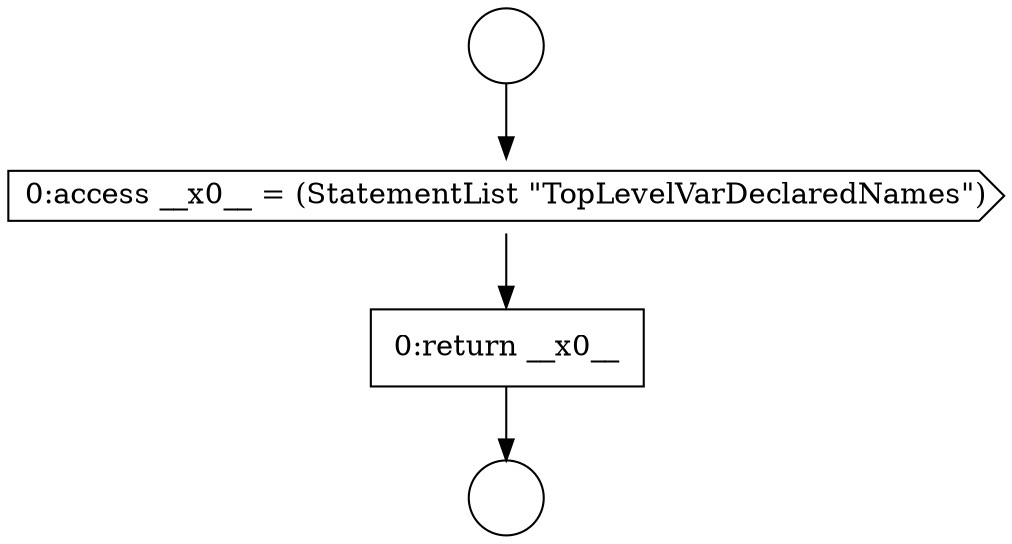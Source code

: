 digraph {
  node7745 [shape=circle label=" " color="black" fillcolor="white" style=filled]
  node7747 [shape=cds, label=<<font color="black">0:access __x0__ = (StatementList &quot;TopLevelVarDeclaredNames&quot;)</font>> color="black" fillcolor="white" style=filled]
  node7748 [shape=none, margin=0, label=<<font color="black">
    <table border="0" cellborder="1" cellspacing="0" cellpadding="10">
      <tr><td align="left">0:return __x0__</td></tr>
    </table>
  </font>> color="black" fillcolor="white" style=filled]
  node7746 [shape=circle label=" " color="black" fillcolor="white" style=filled]
  node7745 -> node7747 [ color="black"]
  node7747 -> node7748 [ color="black"]
  node7748 -> node7746 [ color="black"]
}
